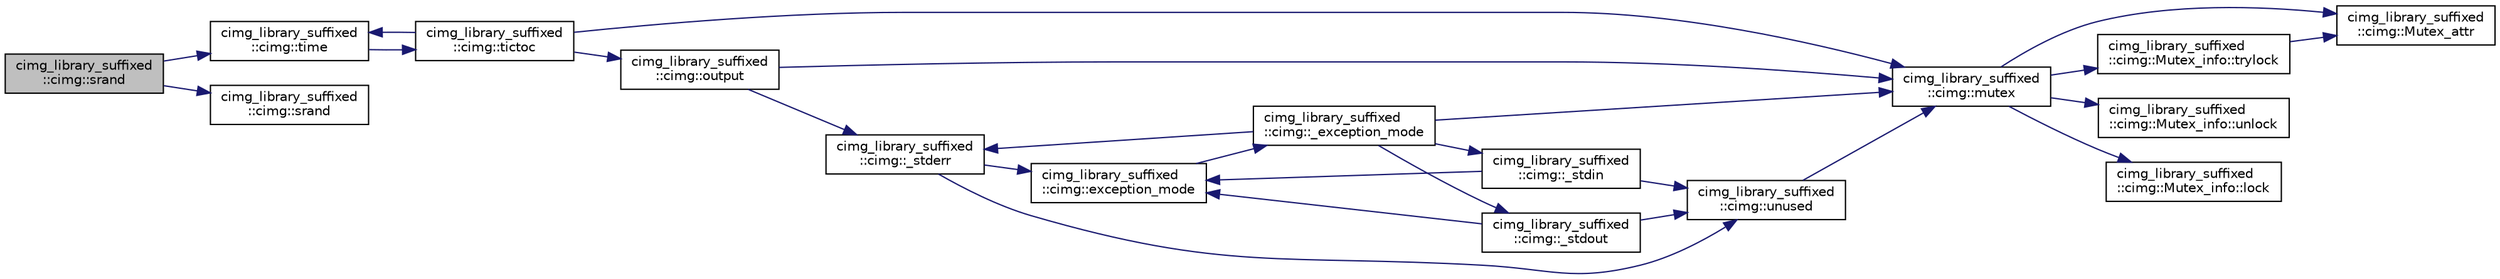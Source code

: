 digraph "cimg_library_suffixed::cimg::srand"
{
  edge [fontname="Helvetica",fontsize="10",labelfontname="Helvetica",labelfontsize="10"];
  node [fontname="Helvetica",fontsize="10",shape=record];
  rankdir="LR";
  Node3738 [label="cimg_library_suffixed\l::cimg::srand",height=0.2,width=0.4,color="black", fillcolor="grey75", style="filled", fontcolor="black"];
  Node3738 -> Node3739 [color="midnightblue",fontsize="10",style="solid",fontname="Helvetica"];
  Node3739 [label="cimg_library_suffixed\l::cimg::time",height=0.2,width=0.4,color="black", fillcolor="white", style="filled",URL="$namespacecimg__library__suffixed_1_1cimg.html#a71a3c7b37befc7a4313dfcdd80271bce",tooltip="Return the value of a system timer, with a millisecond precision. "];
  Node3739 -> Node3740 [color="midnightblue",fontsize="10",style="solid",fontname="Helvetica"];
  Node3740 [label="cimg_library_suffixed\l::cimg::tictoc",height=0.2,width=0.4,color="black", fillcolor="white", style="filled",URL="$namespacecimg__library__suffixed_1_1cimg.html#ab47e3a7718b582df77725470f3824eb4"];
  Node3740 -> Node3741 [color="midnightblue",fontsize="10",style="solid",fontname="Helvetica"];
  Node3741 [label="cimg_library_suffixed\l::cimg::mutex",height=0.2,width=0.4,color="black", fillcolor="white", style="filled",URL="$namespacecimg__library__suffixed_1_1cimg.html#a9e739e4b4ac058abfba069466617b914"];
  Node3741 -> Node3742 [color="midnightblue",fontsize="10",style="solid",fontname="Helvetica"];
  Node3742 [label="cimg_library_suffixed\l::cimg::Mutex_attr",height=0.2,width=0.4,color="black", fillcolor="white", style="filled",URL="$namespacecimg__library__suffixed_1_1cimg.html#aa0e1bc96ae6e235dc5b67b8b0a466166"];
  Node3741 -> Node3743 [color="midnightblue",fontsize="10",style="solid",fontname="Helvetica"];
  Node3743 [label="cimg_library_suffixed\l::cimg::Mutex_info::unlock",height=0.2,width=0.4,color="black", fillcolor="white", style="filled",URL="$structcimg__library__suffixed_1_1cimg_1_1_mutex__info.html#afac3fa5f107ad4795fb867050f616555"];
  Node3741 -> Node3744 [color="midnightblue",fontsize="10",style="solid",fontname="Helvetica"];
  Node3744 [label="cimg_library_suffixed\l::cimg::Mutex_info::lock",height=0.2,width=0.4,color="black", fillcolor="white", style="filled",URL="$structcimg__library__suffixed_1_1cimg_1_1_mutex__info.html#a6cc8e26847a1aa649febed03d70182e7"];
  Node3741 -> Node3745 [color="midnightblue",fontsize="10",style="solid",fontname="Helvetica"];
  Node3745 [label="cimg_library_suffixed\l::cimg::Mutex_info::trylock",height=0.2,width=0.4,color="black", fillcolor="white", style="filled",URL="$structcimg__library__suffixed_1_1cimg_1_1_mutex__info.html#a9bf4ed1e1dfe6f28fa6250cd04f3c900"];
  Node3745 -> Node3742 [color="midnightblue",fontsize="10",style="solid",fontname="Helvetica"];
  Node3740 -> Node3739 [color="midnightblue",fontsize="10",style="solid",fontname="Helvetica"];
  Node3740 -> Node3746 [color="midnightblue",fontsize="10",style="solid",fontname="Helvetica"];
  Node3746 [label="cimg_library_suffixed\l::cimg::output",height=0.2,width=0.4,color="black", fillcolor="white", style="filled",URL="$namespacecimg__library__suffixed_1_1cimg.html#ada686776cc71803df391eea79cd1b3e5",tooltip="Get/set default output stream for the  library messages. "];
  Node3746 -> Node3741 [color="midnightblue",fontsize="10",style="solid",fontname="Helvetica"];
  Node3746 -> Node3747 [color="midnightblue",fontsize="10",style="solid",fontname="Helvetica"];
  Node3747 [label="cimg_library_suffixed\l::cimg::_stderr",height=0.2,width=0.4,color="black", fillcolor="white", style="filled",URL="$namespacecimg__library__suffixed_1_1cimg.html#aab8db7528c32a8fd3a3dc471e662782e"];
  Node3747 -> Node3748 [color="midnightblue",fontsize="10",style="solid",fontname="Helvetica"];
  Node3748 [label="cimg_library_suffixed\l::cimg::unused",height=0.2,width=0.4,color="black", fillcolor="white", style="filled",URL="$namespacecimg__library__suffixed_1_1cimg.html#a79aef0cbcf66ceb71c2b74cb66b4deb2",tooltip="Avoid warning messages due to unused parameters. Do nothing actually. "];
  Node3748 -> Node3741 [color="midnightblue",fontsize="10",style="solid",fontname="Helvetica"];
  Node3747 -> Node3749 [color="midnightblue",fontsize="10",style="solid",fontname="Helvetica"];
  Node3749 [label="cimg_library_suffixed\l::cimg::exception_mode",height=0.2,width=0.4,color="black", fillcolor="white", style="filled",URL="$namespacecimg__library__suffixed_1_1cimg.html#aeafab144366eddd11360f32f468fa4af",tooltip="Set current  exception mode. "];
  Node3749 -> Node3750 [color="midnightblue",fontsize="10",style="solid",fontname="Helvetica"];
  Node3750 [label="cimg_library_suffixed\l::cimg::_exception_mode",height=0.2,width=0.4,color="black", fillcolor="white", style="filled",URL="$namespacecimg__library__suffixed_1_1cimg.html#a6c578f866de2be9be7e385d693c758c8"];
  Node3750 -> Node3741 [color="midnightblue",fontsize="10",style="solid",fontname="Helvetica"];
  Node3750 -> Node3751 [color="midnightblue",fontsize="10",style="solid",fontname="Helvetica"];
  Node3751 [label="cimg_library_suffixed\l::cimg::_stdin",height=0.2,width=0.4,color="black", fillcolor="white", style="filled",URL="$namespacecimg__library__suffixed_1_1cimg.html#a01a3b743897290604513ea6d847c9886"];
  Node3751 -> Node3748 [color="midnightblue",fontsize="10",style="solid",fontname="Helvetica"];
  Node3751 -> Node3749 [color="midnightblue",fontsize="10",style="solid",fontname="Helvetica"];
  Node3750 -> Node3752 [color="midnightblue",fontsize="10",style="solid",fontname="Helvetica"];
  Node3752 [label="cimg_library_suffixed\l::cimg::_stdout",height=0.2,width=0.4,color="black", fillcolor="white", style="filled",URL="$namespacecimg__library__suffixed_1_1cimg.html#a493220746e5df3466568bd7862825008"];
  Node3752 -> Node3748 [color="midnightblue",fontsize="10",style="solid",fontname="Helvetica"];
  Node3752 -> Node3749 [color="midnightblue",fontsize="10",style="solid",fontname="Helvetica"];
  Node3750 -> Node3747 [color="midnightblue",fontsize="10",style="solid",fontname="Helvetica"];
  Node3738 -> Node3753 [color="midnightblue",fontsize="10",style="solid",fontname="Helvetica"];
  Node3753 [label="cimg_library_suffixed\l::cimg::srand",height=0.2,width=0.4,color="black", fillcolor="white", style="filled",URL="$namespacecimg__library__suffixed_1_1cimg.html#abae779a6d52b74e3a46e75a6c5b6e49e"];
}
